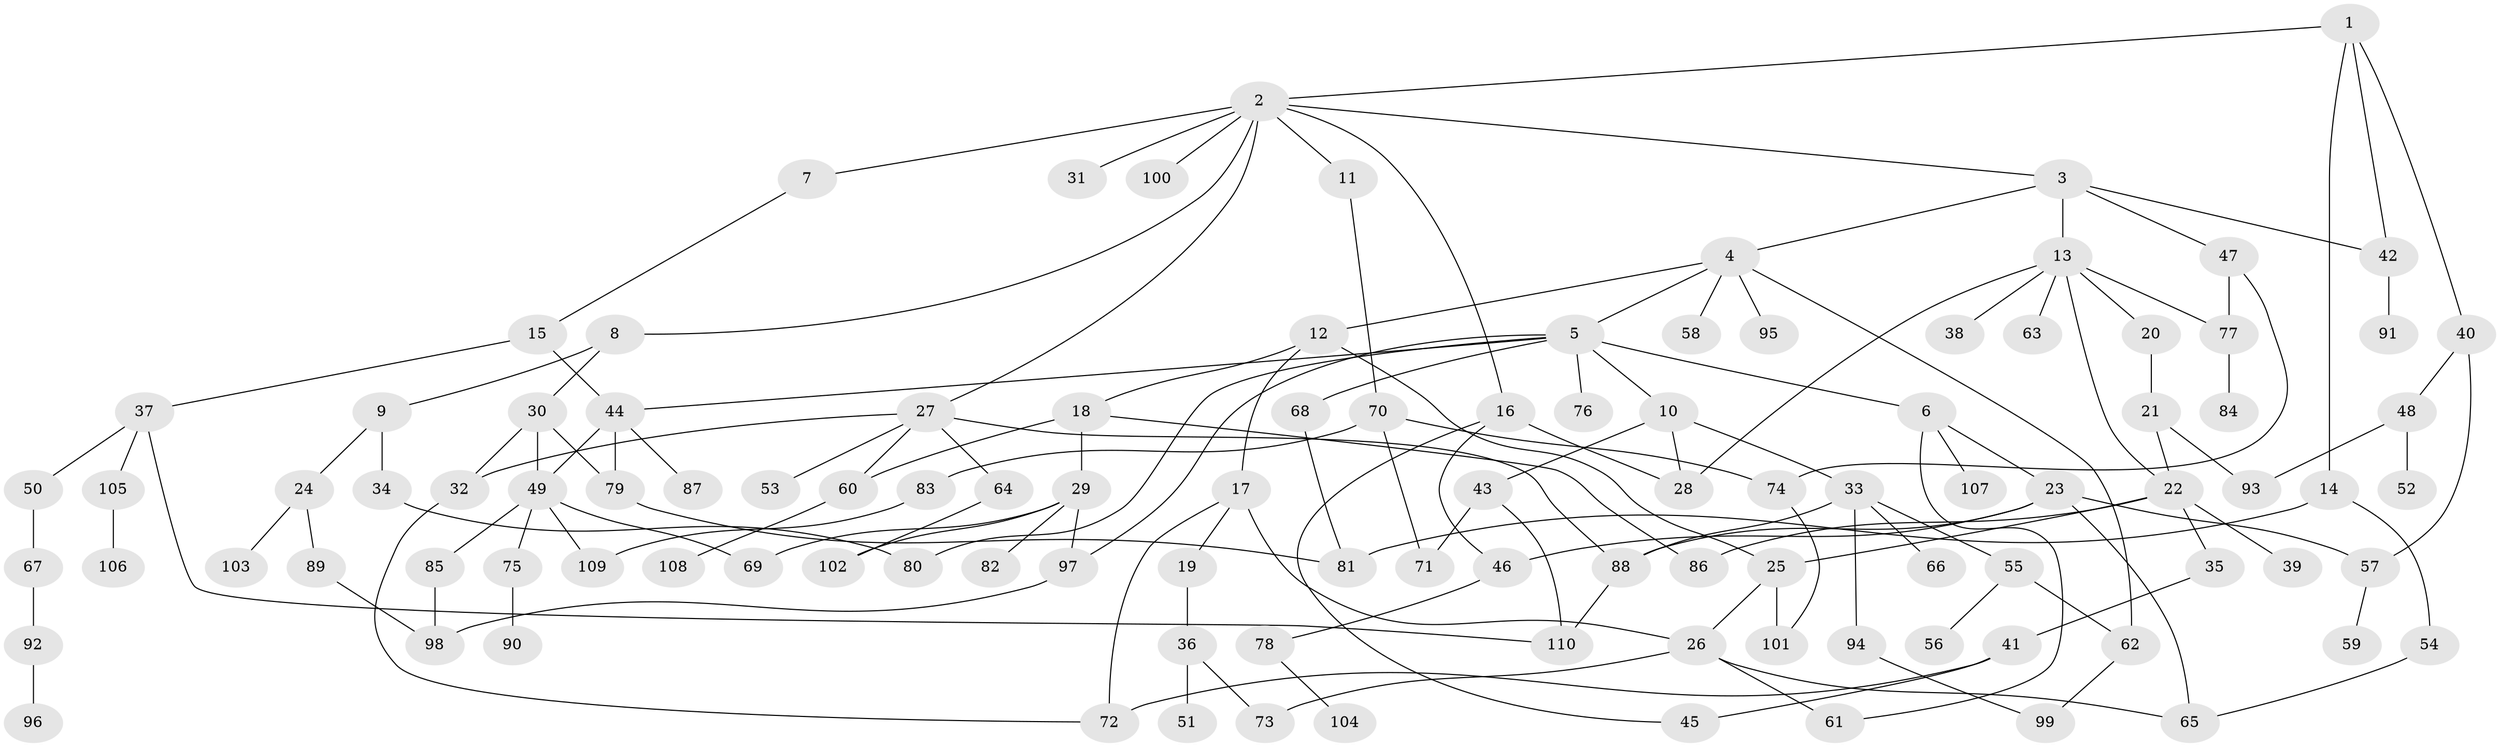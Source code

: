 // Generated by graph-tools (version 1.1) at 2025/13/03/09/25 04:13:28]
// undirected, 110 vertices, 150 edges
graph export_dot {
graph [start="1"]
  node [color=gray90,style=filled];
  1;
  2;
  3;
  4;
  5;
  6;
  7;
  8;
  9;
  10;
  11;
  12;
  13;
  14;
  15;
  16;
  17;
  18;
  19;
  20;
  21;
  22;
  23;
  24;
  25;
  26;
  27;
  28;
  29;
  30;
  31;
  32;
  33;
  34;
  35;
  36;
  37;
  38;
  39;
  40;
  41;
  42;
  43;
  44;
  45;
  46;
  47;
  48;
  49;
  50;
  51;
  52;
  53;
  54;
  55;
  56;
  57;
  58;
  59;
  60;
  61;
  62;
  63;
  64;
  65;
  66;
  67;
  68;
  69;
  70;
  71;
  72;
  73;
  74;
  75;
  76;
  77;
  78;
  79;
  80;
  81;
  82;
  83;
  84;
  85;
  86;
  87;
  88;
  89;
  90;
  91;
  92;
  93;
  94;
  95;
  96;
  97;
  98;
  99;
  100;
  101;
  102;
  103;
  104;
  105;
  106;
  107;
  108;
  109;
  110;
  1 -- 2;
  1 -- 14;
  1 -- 40;
  1 -- 42;
  2 -- 3;
  2 -- 7;
  2 -- 8;
  2 -- 11;
  2 -- 16;
  2 -- 27;
  2 -- 31;
  2 -- 100;
  3 -- 4;
  3 -- 13;
  3 -- 42;
  3 -- 47;
  4 -- 5;
  4 -- 12;
  4 -- 58;
  4 -- 95;
  4 -- 62;
  5 -- 6;
  5 -- 10;
  5 -- 68;
  5 -- 76;
  5 -- 97;
  5 -- 44;
  5 -- 80;
  6 -- 23;
  6 -- 61;
  6 -- 107;
  7 -- 15;
  8 -- 9;
  8 -- 30;
  9 -- 24;
  9 -- 34;
  10 -- 33;
  10 -- 43;
  10 -- 28;
  11 -- 70;
  12 -- 17;
  12 -- 18;
  12 -- 25;
  13 -- 20;
  13 -- 38;
  13 -- 63;
  13 -- 77;
  13 -- 22;
  13 -- 28;
  14 -- 54;
  14 -- 81;
  15 -- 37;
  15 -- 44;
  16 -- 28;
  16 -- 45;
  16 -- 46;
  17 -- 19;
  17 -- 26;
  17 -- 72;
  18 -- 29;
  18 -- 60;
  18 -- 86;
  19 -- 36;
  20 -- 21;
  21 -- 22;
  21 -- 93;
  22 -- 25;
  22 -- 35;
  22 -- 39;
  22 -- 86;
  23 -- 46;
  23 -- 65;
  23 -- 57;
  23 -- 88;
  24 -- 89;
  24 -- 103;
  25 -- 26;
  25 -- 101;
  26 -- 65;
  26 -- 73;
  26 -- 61;
  27 -- 53;
  27 -- 64;
  27 -- 32;
  27 -- 60;
  27 -- 88;
  29 -- 69;
  29 -- 82;
  29 -- 97;
  29 -- 102;
  30 -- 32;
  30 -- 79;
  30 -- 49;
  32 -- 72;
  33 -- 55;
  33 -- 66;
  33 -- 88;
  33 -- 94;
  34 -- 80;
  35 -- 41;
  36 -- 51;
  36 -- 73;
  37 -- 50;
  37 -- 105;
  37 -- 110;
  40 -- 48;
  40 -- 57;
  41 -- 45;
  41 -- 72;
  42 -- 91;
  43 -- 71;
  43 -- 110;
  44 -- 49;
  44 -- 79;
  44 -- 87;
  46 -- 78;
  47 -- 74;
  47 -- 77;
  48 -- 52;
  48 -- 93;
  49 -- 75;
  49 -- 85;
  49 -- 69;
  49 -- 109;
  50 -- 67;
  54 -- 65;
  55 -- 56;
  55 -- 62;
  57 -- 59;
  60 -- 108;
  62 -- 99;
  64 -- 102;
  67 -- 92;
  68 -- 81;
  70 -- 83;
  70 -- 74;
  70 -- 71;
  74 -- 101;
  75 -- 90;
  77 -- 84;
  78 -- 104;
  79 -- 81;
  83 -- 109;
  85 -- 98;
  88 -- 110;
  89 -- 98;
  92 -- 96;
  94 -- 99;
  97 -- 98;
  105 -- 106;
}
